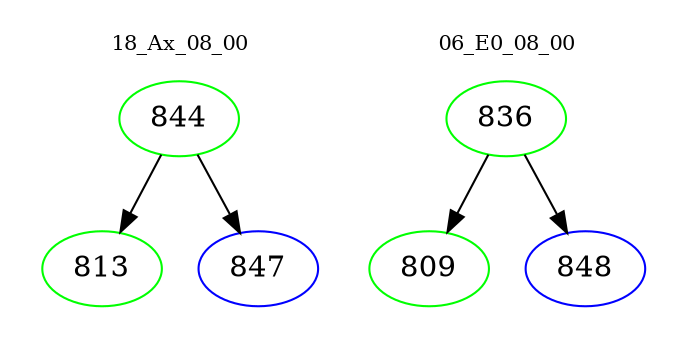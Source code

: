 digraph{
subgraph cluster_0 {
color = white
label = "18_Ax_08_00";
fontsize=10;
T0_844 [label="844", color="green"]
T0_844 -> T0_813 [color="black"]
T0_813 [label="813", color="green"]
T0_844 -> T0_847 [color="black"]
T0_847 [label="847", color="blue"]
}
subgraph cluster_1 {
color = white
label = "06_E0_08_00";
fontsize=10;
T1_836 [label="836", color="green"]
T1_836 -> T1_809 [color="black"]
T1_809 [label="809", color="green"]
T1_836 -> T1_848 [color="black"]
T1_848 [label="848", color="blue"]
}
}
